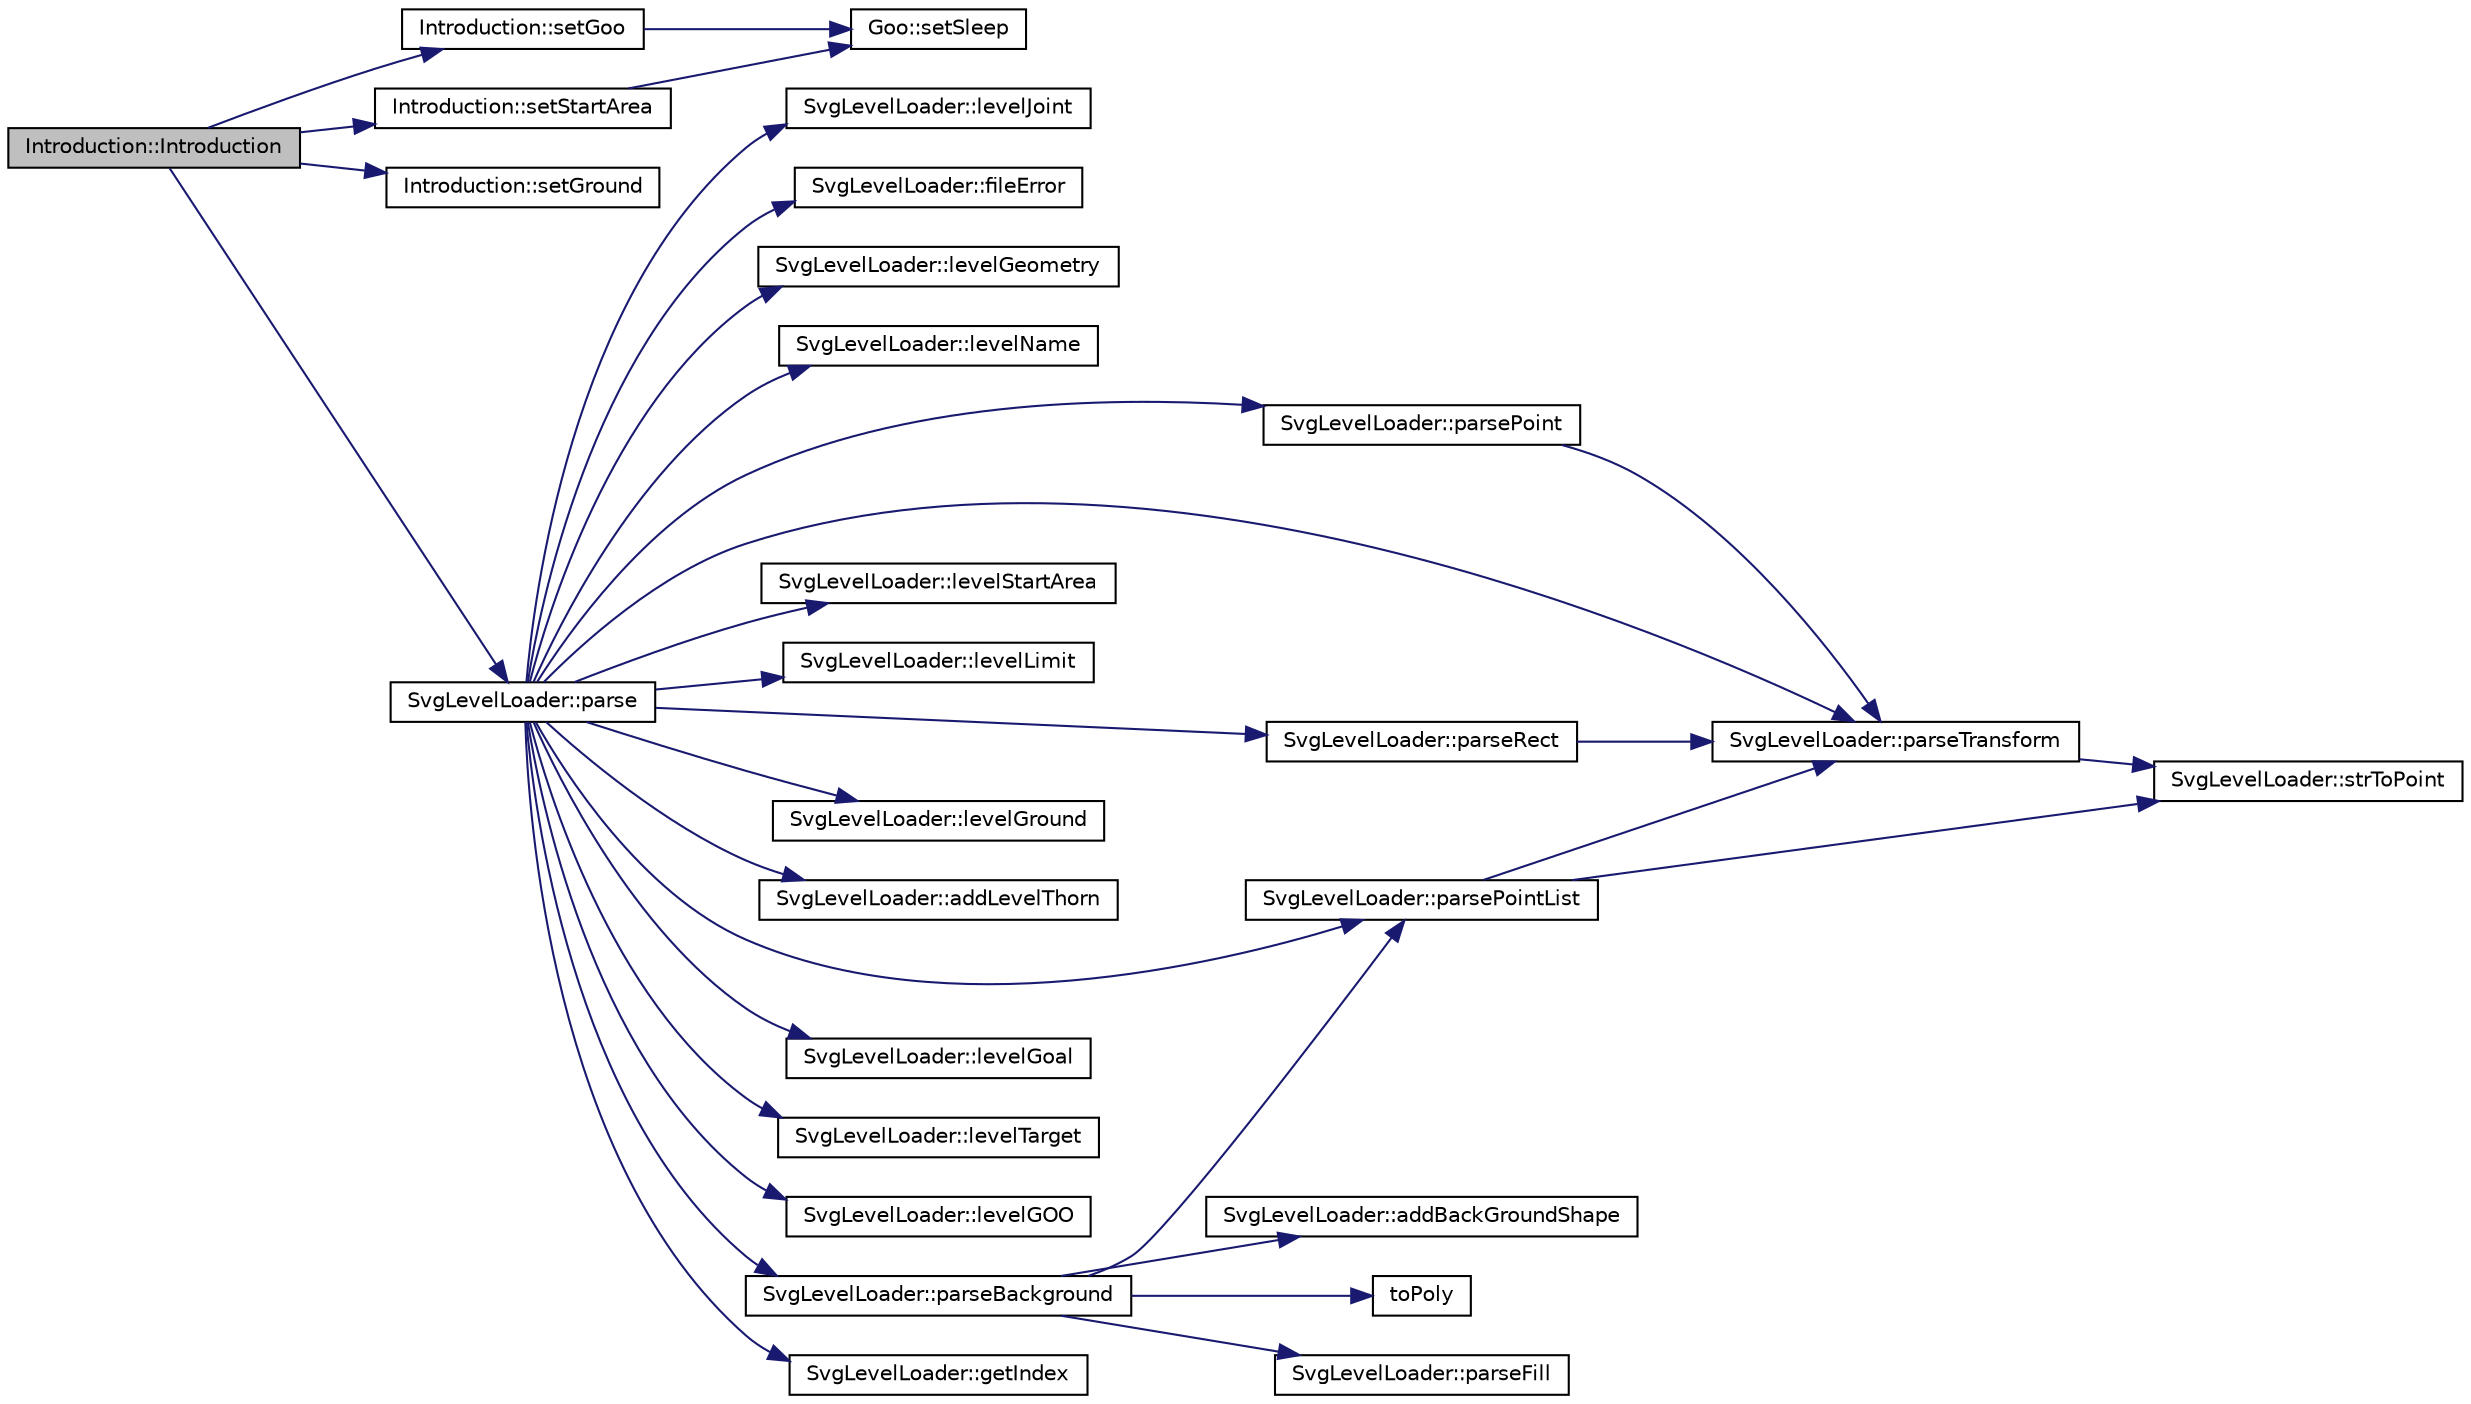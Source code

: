 digraph G
{
  edge [fontname="Helvetica",fontsize="10",labelfontname="Helvetica",labelfontsize="10"];
  node [fontname="Helvetica",fontsize="10",shape=record];
  rankdir="LR";
  Node1 [label="Introduction::Introduction",height=0.2,width=0.4,color="black", fillcolor="grey75", style="filled" fontcolor="black"];
  Node1 -> Node2 [color="midnightblue",fontsize="10",style="solid",fontname="Helvetica"];
  Node2 [label="Introduction::setGoo",height=0.2,width=0.4,color="black", fillcolor="white", style="filled",URL="$d0/d24/classIntroduction.html#abeb2c6baddc2ff5e76018dc1ab41985a"];
  Node2 -> Node3 [color="midnightblue",fontsize="10",style="solid",fontname="Helvetica"];
  Node3 [label="Goo::setSleep",height=0.2,width=0.4,color="black", fillcolor="white", style="filled",URL="$d5/d5d/classGoo.html#a38390053e4bc7efae3023b6b181235b7"];
  Node1 -> Node4 [color="midnightblue",fontsize="10",style="solid",fontname="Helvetica"];
  Node4 [label="Introduction::setStartArea",height=0.2,width=0.4,color="black", fillcolor="white", style="filled",URL="$d0/d24/classIntroduction.html#ae1397a14ee881c495394bba7af521b2d"];
  Node4 -> Node3 [color="midnightblue",fontsize="10",style="solid",fontname="Helvetica"];
  Node1 -> Node5 [color="midnightblue",fontsize="10",style="solid",fontname="Helvetica"];
  Node5 [label="Introduction::setGround",height=0.2,width=0.4,color="black", fillcolor="white", style="filled",URL="$d0/d24/classIntroduction.html#ab2eb14c57ec6932ceb97cb22052d6f09",tooltip="Emitted when the intro has finished."];
  Node1 -> Node6 [color="midnightblue",fontsize="10",style="solid",fontname="Helvetica"];
  Node6 [label="SvgLevelLoader::parse",height=0.2,width=0.4,color="black", fillcolor="white", style="filled",URL="$d7/dbb/classSvgLevelLoader.html#a3bbc09b35d62e646892ca2e213e7fd22"];
  Node6 -> Node7 [color="midnightblue",fontsize="10",style="solid",fontname="Helvetica"];
  Node7 [label="SvgLevelLoader::fileError",height=0.2,width=0.4,color="black", fillcolor="white", style="filled",URL="$d7/dbb/classSvgLevelLoader.html#a03d4836e69cb95d65443ca118563a962"];
  Node6 -> Node8 [color="midnightblue",fontsize="10",style="solid",fontname="Helvetica"];
  Node8 [label="SvgLevelLoader::levelGeometry",height=0.2,width=0.4,color="black", fillcolor="white", style="filled",URL="$d7/dbb/classSvgLevelLoader.html#a30ca085198d81be8989157087d029bb9"];
  Node6 -> Node9 [color="midnightblue",fontsize="10",style="solid",fontname="Helvetica"];
  Node9 [label="SvgLevelLoader::levelName",height=0.2,width=0.4,color="black", fillcolor="white", style="filled",URL="$d7/dbb/classSvgLevelLoader.html#acf276433c5df9eeeec9bdaf110359ead"];
  Node6 -> Node10 [color="midnightblue",fontsize="10",style="solid",fontname="Helvetica"];
  Node10 [label="SvgLevelLoader::parseTransform",height=0.2,width=0.4,color="black", fillcolor="white", style="filled",URL="$d7/dbb/classSvgLevelLoader.html#aac30601434ed0f5f52f475c5315f7daf"];
  Node10 -> Node11 [color="midnightblue",fontsize="10",style="solid",fontname="Helvetica"];
  Node11 [label="SvgLevelLoader::strToPoint",height=0.2,width=0.4,color="black", fillcolor="white", style="filled",URL="$d7/dbb/classSvgLevelLoader.html#a9faa5bb2a40a6bacaa0f28fc6460000f"];
  Node6 -> Node12 [color="midnightblue",fontsize="10",style="solid",fontname="Helvetica"];
  Node12 [label="SvgLevelLoader::parseRect",height=0.2,width=0.4,color="black", fillcolor="white", style="filled",URL="$d7/dbb/classSvgLevelLoader.html#a05bc221efc435d870c9a13f3fb95b527"];
  Node12 -> Node10 [color="midnightblue",fontsize="10",style="solid",fontname="Helvetica"];
  Node6 -> Node13 [color="midnightblue",fontsize="10",style="solid",fontname="Helvetica"];
  Node13 [label="SvgLevelLoader::levelStartArea",height=0.2,width=0.4,color="black", fillcolor="white", style="filled",URL="$d7/dbb/classSvgLevelLoader.html#adf17eb403bbde2a32d9a7c7cba97f417"];
  Node6 -> Node14 [color="midnightblue",fontsize="10",style="solid",fontname="Helvetica"];
  Node14 [label="SvgLevelLoader::levelLimit",height=0.2,width=0.4,color="black", fillcolor="white", style="filled",URL="$d7/dbb/classSvgLevelLoader.html#a9dd5c802b87c56555d6f07df297402b4"];
  Node6 -> Node15 [color="midnightblue",fontsize="10",style="solid",fontname="Helvetica"];
  Node15 [label="SvgLevelLoader::parsePointList",height=0.2,width=0.4,color="black", fillcolor="white", style="filled",URL="$d7/dbb/classSvgLevelLoader.html#abda6b66187cc29c7d2afda688ec38412"];
  Node15 -> Node10 [color="midnightblue",fontsize="10",style="solid",fontname="Helvetica"];
  Node15 -> Node11 [color="midnightblue",fontsize="10",style="solid",fontname="Helvetica"];
  Node6 -> Node16 [color="midnightblue",fontsize="10",style="solid",fontname="Helvetica"];
  Node16 [label="SvgLevelLoader::levelGround",height=0.2,width=0.4,color="black", fillcolor="white", style="filled",URL="$d7/dbb/classSvgLevelLoader.html#afd74ea826ea04b194313b74c1420d866"];
  Node6 -> Node17 [color="midnightblue",fontsize="10",style="solid",fontname="Helvetica"];
  Node17 [label="SvgLevelLoader::addLevelThorn",height=0.2,width=0.4,color="black", fillcolor="white", style="filled",URL="$d7/dbb/classSvgLevelLoader.html#ad5986267ad1dd6dba42b6d211f7c3333"];
  Node6 -> Node18 [color="midnightblue",fontsize="10",style="solid",fontname="Helvetica"];
  Node18 [label="SvgLevelLoader::parsePoint",height=0.2,width=0.4,color="black", fillcolor="white", style="filled",URL="$d7/dbb/classSvgLevelLoader.html#a6f677ffa271427685841cafafc38c211"];
  Node18 -> Node10 [color="midnightblue",fontsize="10",style="solid",fontname="Helvetica"];
  Node6 -> Node19 [color="midnightblue",fontsize="10",style="solid",fontname="Helvetica"];
  Node19 [label="SvgLevelLoader::levelGoal",height=0.2,width=0.4,color="black", fillcolor="white", style="filled",URL="$d7/dbb/classSvgLevelLoader.html#a8cf7babde3e3e732072629ec15cae548"];
  Node6 -> Node20 [color="midnightblue",fontsize="10",style="solid",fontname="Helvetica"];
  Node20 [label="SvgLevelLoader::levelTarget",height=0.2,width=0.4,color="black", fillcolor="white", style="filled",URL="$d7/dbb/classSvgLevelLoader.html#abe70c69370000f2d6b30f2d7edb98ec4"];
  Node6 -> Node21 [color="midnightblue",fontsize="10",style="solid",fontname="Helvetica"];
  Node21 [label="SvgLevelLoader::levelGOO",height=0.2,width=0.4,color="black", fillcolor="white", style="filled",URL="$d7/dbb/classSvgLevelLoader.html#a38dfefb887de39aabdf5d74d8ac238ab"];
  Node6 -> Node22 [color="midnightblue",fontsize="10",style="solid",fontname="Helvetica"];
  Node22 [label="SvgLevelLoader::parseBackground",height=0.2,width=0.4,color="black", fillcolor="white", style="filled",URL="$d7/dbb/classSvgLevelLoader.html#aaf1fd1fcdaa855f7a7d493d1eee42edf"];
  Node22 -> Node15 [color="midnightblue",fontsize="10",style="solid",fontname="Helvetica"];
  Node22 -> Node23 [color="midnightblue",fontsize="10",style="solid",fontname="Helvetica"];
  Node23 [label="toPoly",height=0.2,width=0.4,color="black", fillcolor="white", style="filled",URL="$d3/d62/tools_8cpp.html#aea21719bd05ff099d0aa190b4555c352",tooltip="Convert a QList of QPoint in a QPolygon transated of *center*."];
  Node22 -> Node24 [color="midnightblue",fontsize="10",style="solid",fontname="Helvetica"];
  Node24 [label="SvgLevelLoader::parseFill",height=0.2,width=0.4,color="black", fillcolor="white", style="filled",URL="$d7/dbb/classSvgLevelLoader.html#a2fad092b3cc396c16c8998dfa5ef5b4e"];
  Node22 -> Node25 [color="midnightblue",fontsize="10",style="solid",fontname="Helvetica"];
  Node25 [label="SvgLevelLoader::addBackGroundShape",height=0.2,width=0.4,color="black", fillcolor="white", style="filled",URL="$d7/dbb/classSvgLevelLoader.html#ac6e06903293c6a3fe87f5e5747723b5e"];
  Node6 -> Node26 [color="midnightblue",fontsize="10",style="solid",fontname="Helvetica"];
  Node26 [label="SvgLevelLoader::getIndex",height=0.2,width=0.4,color="black", fillcolor="white", style="filled",URL="$d7/dbb/classSvgLevelLoader.html#a9f1e9d643dd13b5bec063413b039887a"];
  Node6 -> Node27 [color="midnightblue",fontsize="10",style="solid",fontname="Helvetica"];
  Node27 [label="SvgLevelLoader::levelJoint",height=0.2,width=0.4,color="black", fillcolor="white", style="filled",URL="$d7/dbb/classSvgLevelLoader.html#a92c42c0e31214959e6996acb143fe103"];
}
